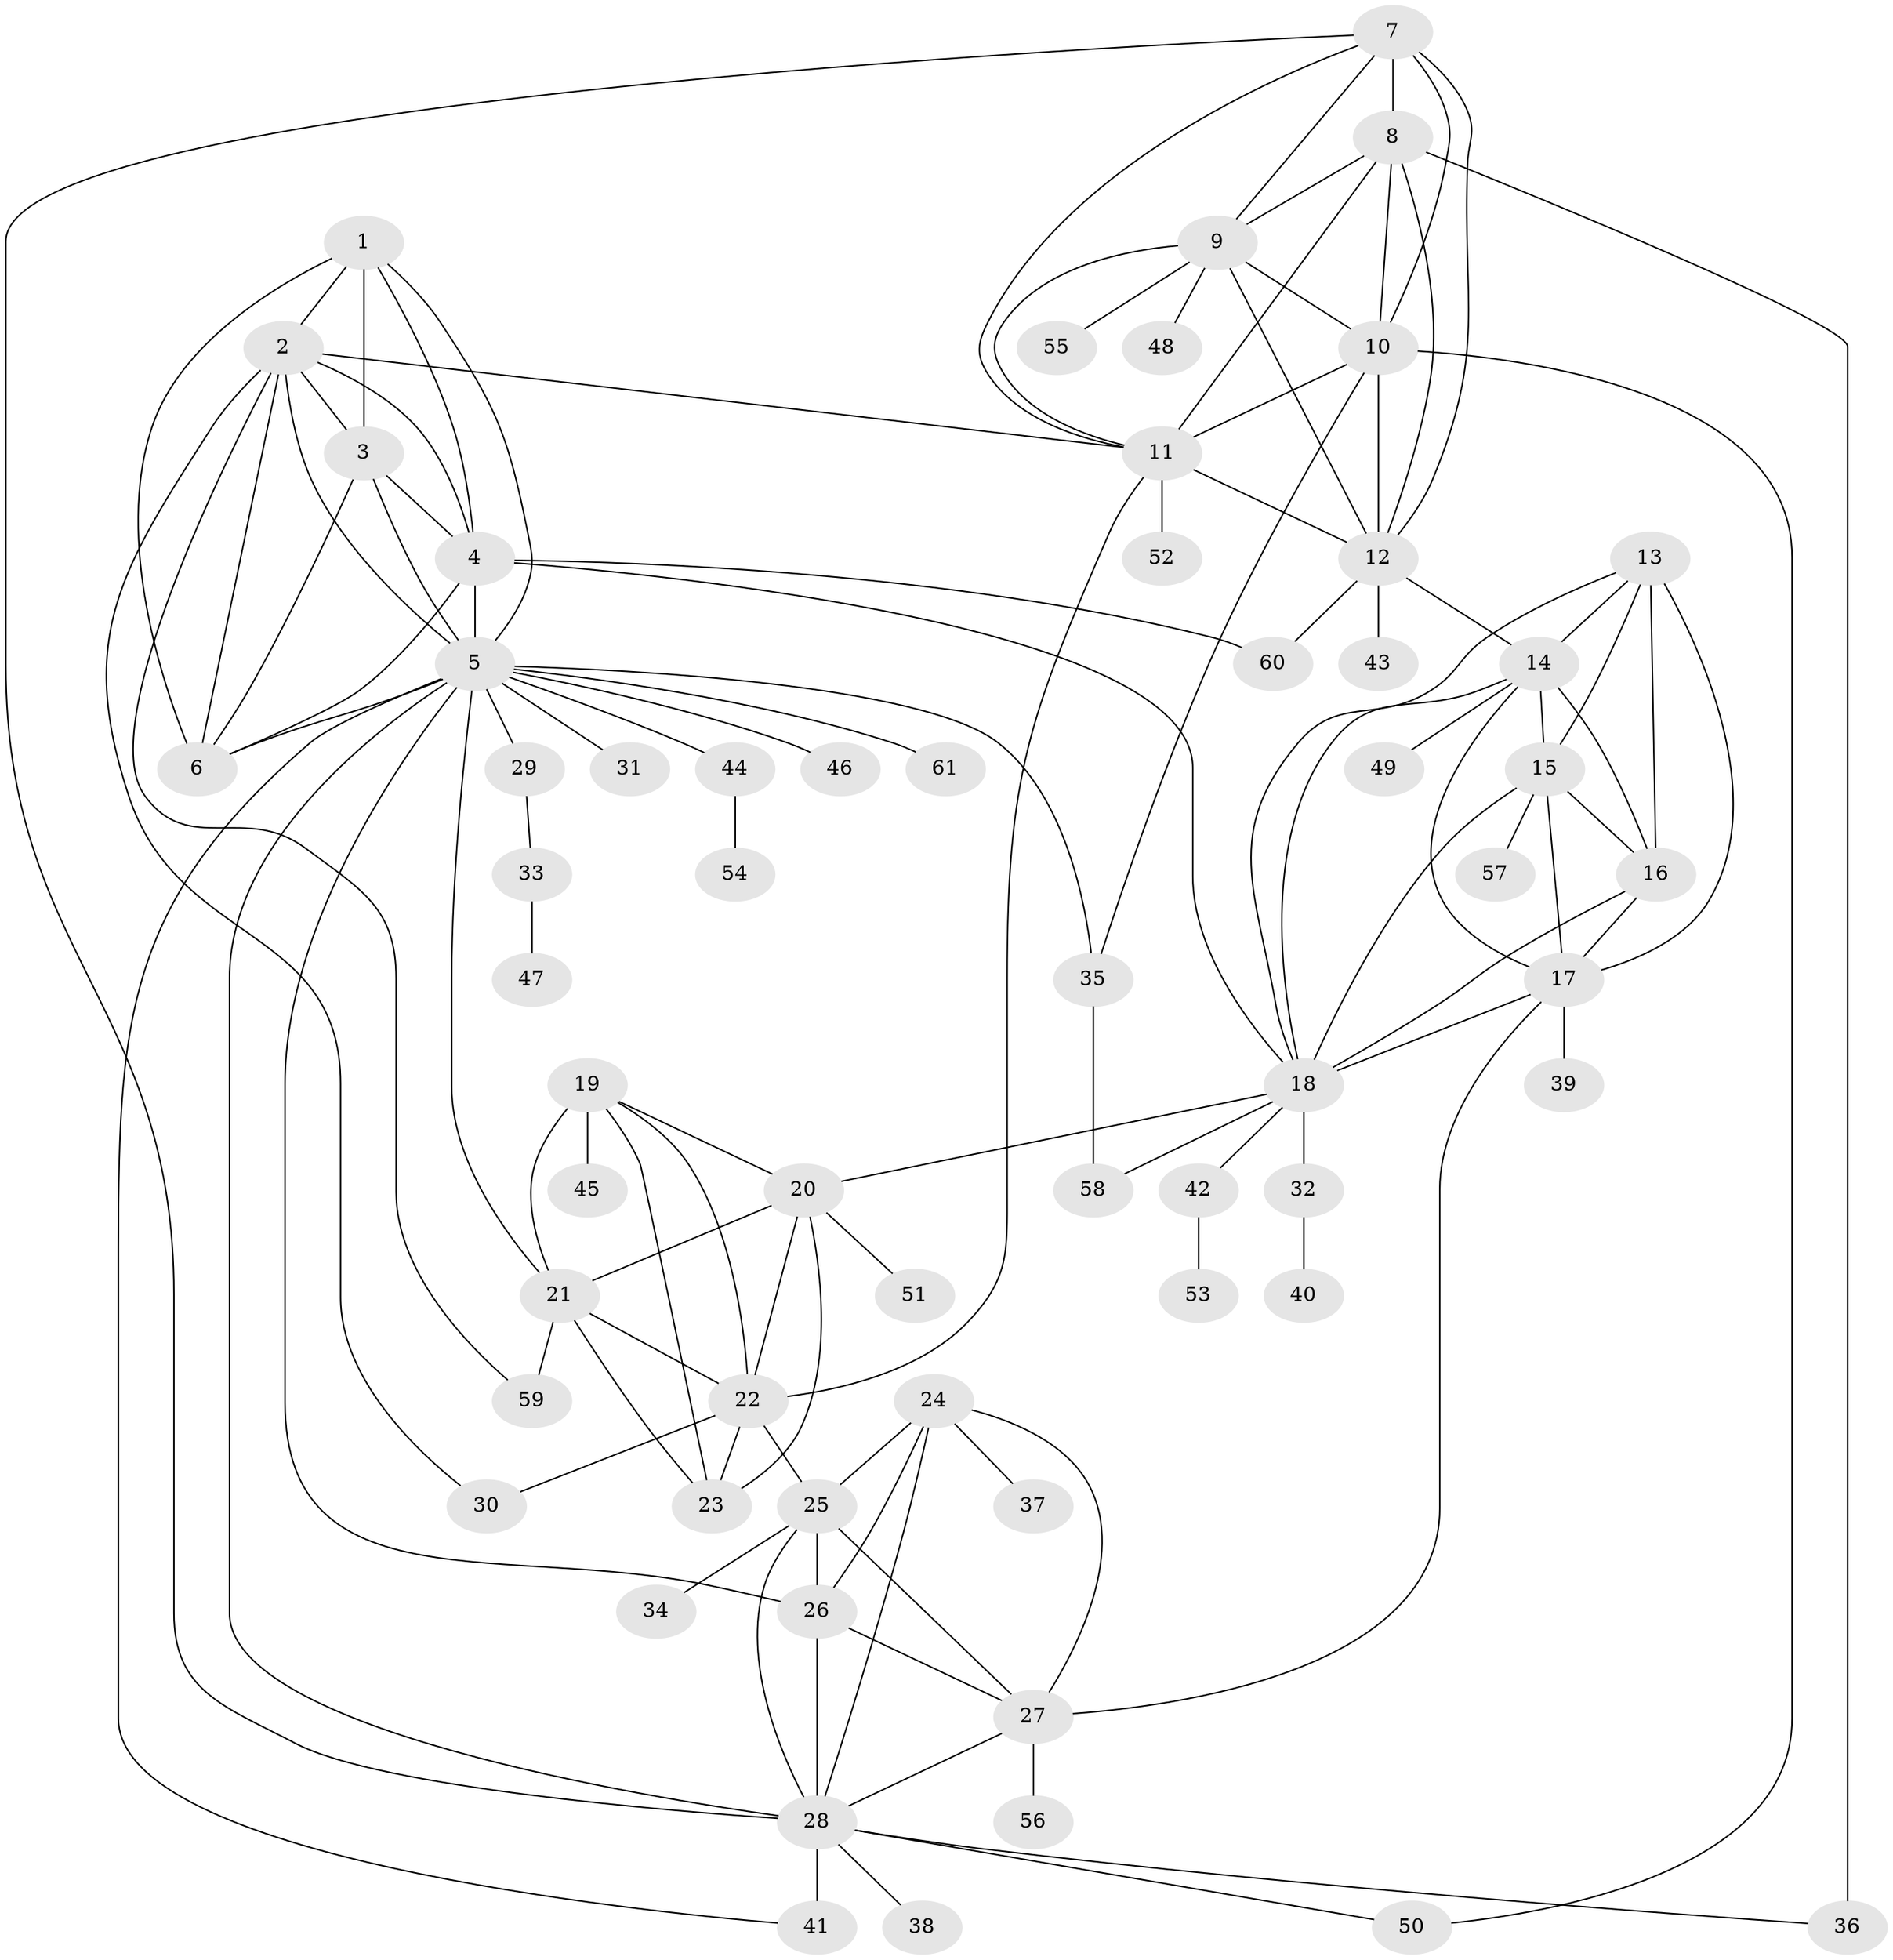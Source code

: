 // original degree distribution, {6: 0.049586776859504134, 9: 0.04132231404958678, 8: 0.06611570247933884, 16: 0.008264462809917356, 11: 0.01652892561983471, 5: 0.024793388429752067, 7: 0.03305785123966942, 13: 0.008264462809917356, 14: 0.008264462809917356, 1: 0.5619834710743802, 2: 0.14049586776859505, 3: 0.04132231404958678}
// Generated by graph-tools (version 1.1) at 2025/37/03/09/25 02:37:40]
// undirected, 61 vertices, 117 edges
graph export_dot {
graph [start="1"]
  node [color=gray90,style=filled];
  1;
  2;
  3;
  4;
  5;
  6;
  7;
  8;
  9;
  10;
  11;
  12;
  13;
  14;
  15;
  16;
  17;
  18;
  19;
  20;
  21;
  22;
  23;
  24;
  25;
  26;
  27;
  28;
  29;
  30;
  31;
  32;
  33;
  34;
  35;
  36;
  37;
  38;
  39;
  40;
  41;
  42;
  43;
  44;
  45;
  46;
  47;
  48;
  49;
  50;
  51;
  52;
  53;
  54;
  55;
  56;
  57;
  58;
  59;
  60;
  61;
  1 -- 2 [weight=1.0];
  1 -- 3 [weight=1.0];
  1 -- 4 [weight=1.0];
  1 -- 5 [weight=1.0];
  1 -- 6 [weight=1.0];
  2 -- 3 [weight=1.0];
  2 -- 4 [weight=1.0];
  2 -- 5 [weight=1.0];
  2 -- 6 [weight=1.0];
  2 -- 11 [weight=1.0];
  2 -- 30 [weight=1.0];
  2 -- 59 [weight=1.0];
  3 -- 4 [weight=1.0];
  3 -- 5 [weight=1.0];
  3 -- 6 [weight=1.0];
  4 -- 5 [weight=1.0];
  4 -- 6 [weight=1.0];
  4 -- 18 [weight=1.0];
  4 -- 60 [weight=1.0];
  5 -- 6 [weight=1.0];
  5 -- 21 [weight=1.0];
  5 -- 26 [weight=1.0];
  5 -- 28 [weight=1.0];
  5 -- 29 [weight=1.0];
  5 -- 31 [weight=1.0];
  5 -- 35 [weight=1.0];
  5 -- 41 [weight=1.0];
  5 -- 44 [weight=1.0];
  5 -- 46 [weight=1.0];
  5 -- 61 [weight=1.0];
  7 -- 8 [weight=1.0];
  7 -- 9 [weight=1.0];
  7 -- 10 [weight=2.0];
  7 -- 11 [weight=1.0];
  7 -- 12 [weight=1.0];
  7 -- 28 [weight=1.0];
  8 -- 9 [weight=1.0];
  8 -- 10 [weight=1.0];
  8 -- 11 [weight=1.0];
  8 -- 12 [weight=1.0];
  8 -- 36 [weight=2.0];
  9 -- 10 [weight=1.0];
  9 -- 11 [weight=1.0];
  9 -- 12 [weight=1.0];
  9 -- 48 [weight=1.0];
  9 -- 55 [weight=1.0];
  10 -- 11 [weight=1.0];
  10 -- 12 [weight=1.0];
  10 -- 35 [weight=1.0];
  10 -- 50 [weight=1.0];
  11 -- 12 [weight=1.0];
  11 -- 22 [weight=1.0];
  11 -- 52 [weight=3.0];
  12 -- 14 [weight=1.0];
  12 -- 43 [weight=1.0];
  12 -- 60 [weight=1.0];
  13 -- 14 [weight=1.0];
  13 -- 15 [weight=1.0];
  13 -- 16 [weight=2.0];
  13 -- 17 [weight=1.0];
  13 -- 18 [weight=1.0];
  14 -- 15 [weight=1.0];
  14 -- 16 [weight=1.0];
  14 -- 17 [weight=1.0];
  14 -- 18 [weight=1.0];
  14 -- 49 [weight=1.0];
  15 -- 16 [weight=1.0];
  15 -- 17 [weight=1.0];
  15 -- 18 [weight=1.0];
  15 -- 57 [weight=2.0];
  16 -- 17 [weight=1.0];
  16 -- 18 [weight=1.0];
  17 -- 18 [weight=1.0];
  17 -- 27 [weight=1.0];
  17 -- 39 [weight=1.0];
  18 -- 20 [weight=1.0];
  18 -- 32 [weight=3.0];
  18 -- 42 [weight=1.0];
  18 -- 58 [weight=1.0];
  19 -- 20 [weight=1.0];
  19 -- 21 [weight=1.0];
  19 -- 22 [weight=2.0];
  19 -- 23 [weight=1.0];
  19 -- 45 [weight=5.0];
  20 -- 21 [weight=1.0];
  20 -- 22 [weight=2.0];
  20 -- 23 [weight=1.0];
  20 -- 51 [weight=1.0];
  21 -- 22 [weight=2.0];
  21 -- 23 [weight=1.0];
  21 -- 59 [weight=2.0];
  22 -- 23 [weight=3.0];
  22 -- 25 [weight=1.0];
  22 -- 30 [weight=1.0];
  24 -- 25 [weight=1.0];
  24 -- 26 [weight=2.0];
  24 -- 27 [weight=1.0];
  24 -- 28 [weight=1.0];
  24 -- 37 [weight=1.0];
  25 -- 26 [weight=2.0];
  25 -- 27 [weight=1.0];
  25 -- 28 [weight=1.0];
  25 -- 34 [weight=1.0];
  26 -- 27 [weight=2.0];
  26 -- 28 [weight=2.0];
  27 -- 28 [weight=1.0];
  27 -- 56 [weight=2.0];
  28 -- 36 [weight=1.0];
  28 -- 38 [weight=1.0];
  28 -- 41 [weight=3.0];
  28 -- 50 [weight=1.0];
  29 -- 33 [weight=1.0];
  32 -- 40 [weight=1.0];
  33 -- 47 [weight=1.0];
  35 -- 58 [weight=2.0];
  42 -- 53 [weight=1.0];
  44 -- 54 [weight=1.0];
}
